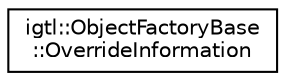 digraph "Graphical Class Hierarchy"
{
  edge [fontname="Helvetica",fontsize="10",labelfontname="Helvetica",labelfontsize="10"];
  node [fontname="Helvetica",fontsize="10",shape=record];
  rankdir="LR";
  Node1 [label="igtl::ObjectFactoryBase\l::OverrideInformation",height=0.2,width=0.4,color="black", fillcolor="white", style="filled",URL="$structigtl_1_1ObjectFactoryBase_1_1OverrideInformation.html",tooltip="Internal implementation class for ObjectFactorBase. "];
}
